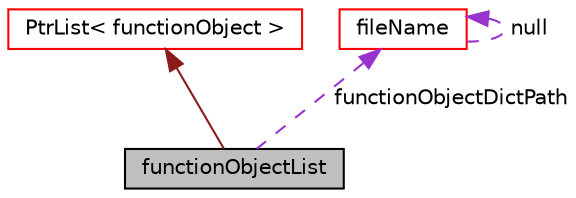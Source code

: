 digraph "functionObjectList"
{
  bgcolor="transparent";
  edge [fontname="Helvetica",fontsize="10",labelfontname="Helvetica",labelfontsize="10"];
  node [fontname="Helvetica",fontsize="10",shape=record];
  Node5 [label="functionObjectList",height=0.2,width=0.4,color="black", fillcolor="grey75", style="filled", fontcolor="black"];
  Node6 -> Node5 [dir="back",color="firebrick4",fontsize="10",style="solid",fontname="Helvetica"];
  Node6 [label="PtrList\< functionObject \>",height=0.2,width=0.4,color="red",URL="$a27029.html"];
  Node10 -> Node5 [dir="back",color="darkorchid3",fontsize="10",style="dashed",label=" functionObjectDictPath" ,fontname="Helvetica"];
  Node10 [label="fileName",height=0.2,width=0.4,color="red",URL="$a29541.html",tooltip="A class for handling file names. "];
  Node10 -> Node10 [dir="back",color="darkorchid3",fontsize="10",style="dashed",label=" null" ,fontname="Helvetica"];
}
